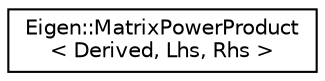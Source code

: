 digraph "Graphical Class Hierarchy"
{
  edge [fontname="Helvetica",fontsize="10",labelfontname="Helvetica",labelfontsize="10"];
  node [fontname="Helvetica",fontsize="10",shape=record];
  rankdir="LR";
  Node1 [label="Eigen::MatrixPowerProduct\l\< Derived, Lhs, Rhs \>",height=0.2,width=0.4,color="black", fillcolor="white", style="filled",URL="$class_eigen_1_1_matrix_power_product.html"];
}
